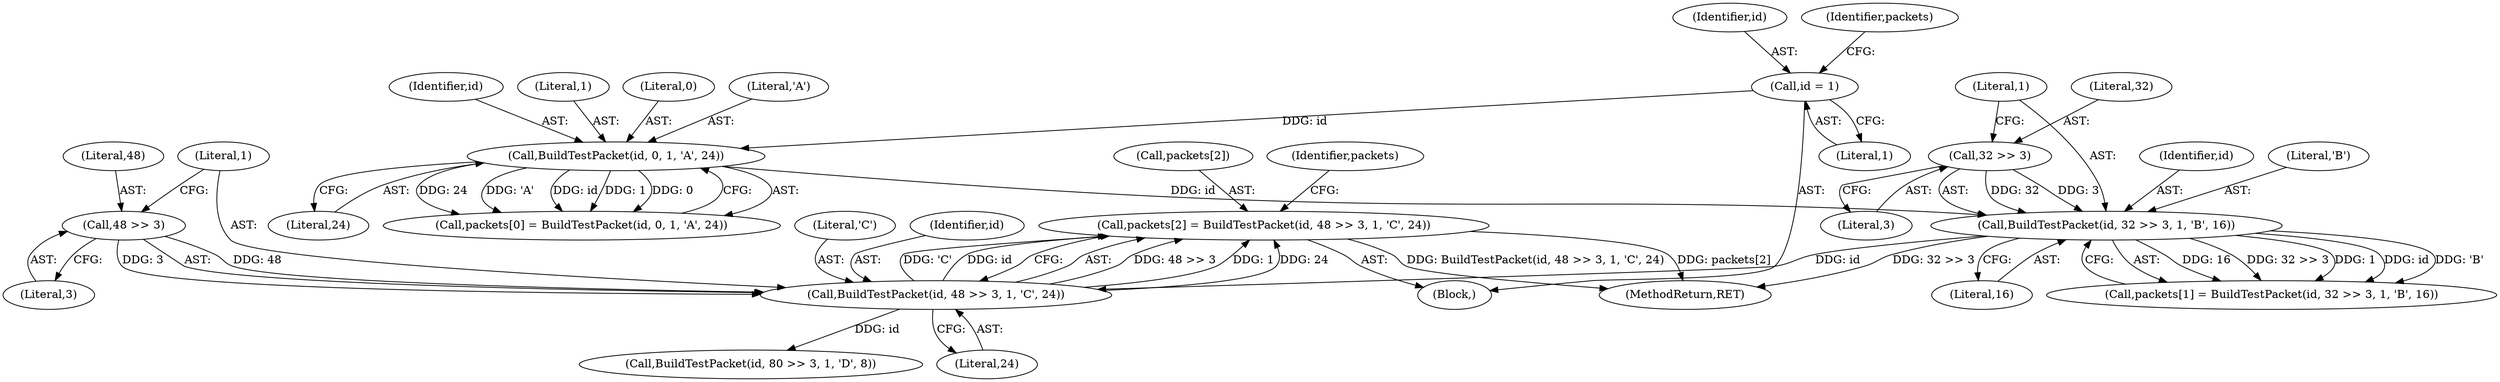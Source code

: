 digraph "0_suricata_4a04f814b15762eb446a5ead4d69d021512df6f8_1@pointer" {
"1000166" [label="(Call,packets[2] = BuildTestPacket(id, 48 >> 3, 1, 'C', 24))"];
"1000170" [label="(Call,BuildTestPacket(id, 48 >> 3, 1, 'C', 24))"];
"1000158" [label="(Call,BuildTestPacket(id, 32 >> 3, 1, 'B', 16))"];
"1000148" [label="(Call,BuildTestPacket(id, 0, 1, 'A', 24))"];
"1000135" [label="(Call,id = 1)"];
"1000160" [label="(Call,32 >> 3)"];
"1000172" [label="(Call,48 >> 3)"];
"1000170" [label="(Call,BuildTestPacket(id, 48 >> 3, 1, 'C', 24))"];
"1000182" [label="(Call,BuildTestPacket(id, 80 >> 3, 1, 'D', 8))"];
"1000163" [label="(Literal,1)"];
"1000151" [label="(Literal,1)"];
"1000136" [label="(Identifier,id)"];
"1000167" [label="(Call,packets[2])"];
"1000180" [label="(Identifier,packets)"];
"1000144" [label="(Call,packets[0] = BuildTestPacket(id, 0, 1, 'A', 24))"];
"1000166" [label="(Call,packets[2] = BuildTestPacket(id, 48 >> 3, 1, 'C', 24))"];
"1000127" [label="(Block,)"];
"1000174" [label="(Literal,3)"];
"1000135" [label="(Call,id = 1)"];
"1000173" [label="(Literal,48)"];
"1000137" [label="(Literal,1)"];
"1000176" [label="(Literal,'C')"];
"1000150" [label="(Literal,0)"];
"1000152" [label="(Literal,'A')"];
"1000159" [label="(Identifier,id)"];
"1000505" [label="(MethodReturn,RET)"];
"1000165" [label="(Literal,16)"];
"1000149" [label="(Identifier,id)"];
"1000175" [label="(Literal,1)"];
"1000172" [label="(Call,48 >> 3)"];
"1000161" [label="(Literal,32)"];
"1000158" [label="(Call,BuildTestPacket(id, 32 >> 3, 1, 'B', 16))"];
"1000177" [label="(Literal,24)"];
"1000148" [label="(Call,BuildTestPacket(id, 0, 1, 'A', 24))"];
"1000171" [label="(Identifier,id)"];
"1000154" [label="(Call,packets[1] = BuildTestPacket(id, 32 >> 3, 1, 'B', 16))"];
"1000160" [label="(Call,32 >> 3)"];
"1000164" [label="(Literal,'B')"];
"1000162" [label="(Literal,3)"];
"1000153" [label="(Literal,24)"];
"1000140" [label="(Identifier,packets)"];
"1000166" -> "1000127"  [label="AST: "];
"1000166" -> "1000170"  [label="CFG: "];
"1000167" -> "1000166"  [label="AST: "];
"1000170" -> "1000166"  [label="AST: "];
"1000180" -> "1000166"  [label="CFG: "];
"1000166" -> "1000505"  [label="DDG: packets[2]"];
"1000166" -> "1000505"  [label="DDG: BuildTestPacket(id, 48 >> 3, 1, 'C', 24)"];
"1000170" -> "1000166"  [label="DDG: 48 >> 3"];
"1000170" -> "1000166"  [label="DDG: 1"];
"1000170" -> "1000166"  [label="DDG: 24"];
"1000170" -> "1000166"  [label="DDG: 'C'"];
"1000170" -> "1000166"  [label="DDG: id"];
"1000170" -> "1000177"  [label="CFG: "];
"1000171" -> "1000170"  [label="AST: "];
"1000172" -> "1000170"  [label="AST: "];
"1000175" -> "1000170"  [label="AST: "];
"1000176" -> "1000170"  [label="AST: "];
"1000177" -> "1000170"  [label="AST: "];
"1000158" -> "1000170"  [label="DDG: id"];
"1000172" -> "1000170"  [label="DDG: 48"];
"1000172" -> "1000170"  [label="DDG: 3"];
"1000170" -> "1000182"  [label="DDG: id"];
"1000158" -> "1000154"  [label="AST: "];
"1000158" -> "1000165"  [label="CFG: "];
"1000159" -> "1000158"  [label="AST: "];
"1000160" -> "1000158"  [label="AST: "];
"1000163" -> "1000158"  [label="AST: "];
"1000164" -> "1000158"  [label="AST: "];
"1000165" -> "1000158"  [label="AST: "];
"1000154" -> "1000158"  [label="CFG: "];
"1000158" -> "1000505"  [label="DDG: 32 >> 3"];
"1000158" -> "1000154"  [label="DDG: 16"];
"1000158" -> "1000154"  [label="DDG: 32 >> 3"];
"1000158" -> "1000154"  [label="DDG: 1"];
"1000158" -> "1000154"  [label="DDG: id"];
"1000158" -> "1000154"  [label="DDG: 'B'"];
"1000148" -> "1000158"  [label="DDG: id"];
"1000160" -> "1000158"  [label="DDG: 32"];
"1000160" -> "1000158"  [label="DDG: 3"];
"1000148" -> "1000144"  [label="AST: "];
"1000148" -> "1000153"  [label="CFG: "];
"1000149" -> "1000148"  [label="AST: "];
"1000150" -> "1000148"  [label="AST: "];
"1000151" -> "1000148"  [label="AST: "];
"1000152" -> "1000148"  [label="AST: "];
"1000153" -> "1000148"  [label="AST: "];
"1000144" -> "1000148"  [label="CFG: "];
"1000148" -> "1000144"  [label="DDG: 24"];
"1000148" -> "1000144"  [label="DDG: 'A'"];
"1000148" -> "1000144"  [label="DDG: id"];
"1000148" -> "1000144"  [label="DDG: 1"];
"1000148" -> "1000144"  [label="DDG: 0"];
"1000135" -> "1000148"  [label="DDG: id"];
"1000135" -> "1000127"  [label="AST: "];
"1000135" -> "1000137"  [label="CFG: "];
"1000136" -> "1000135"  [label="AST: "];
"1000137" -> "1000135"  [label="AST: "];
"1000140" -> "1000135"  [label="CFG: "];
"1000160" -> "1000162"  [label="CFG: "];
"1000161" -> "1000160"  [label="AST: "];
"1000162" -> "1000160"  [label="AST: "];
"1000163" -> "1000160"  [label="CFG: "];
"1000172" -> "1000174"  [label="CFG: "];
"1000173" -> "1000172"  [label="AST: "];
"1000174" -> "1000172"  [label="AST: "];
"1000175" -> "1000172"  [label="CFG: "];
}
